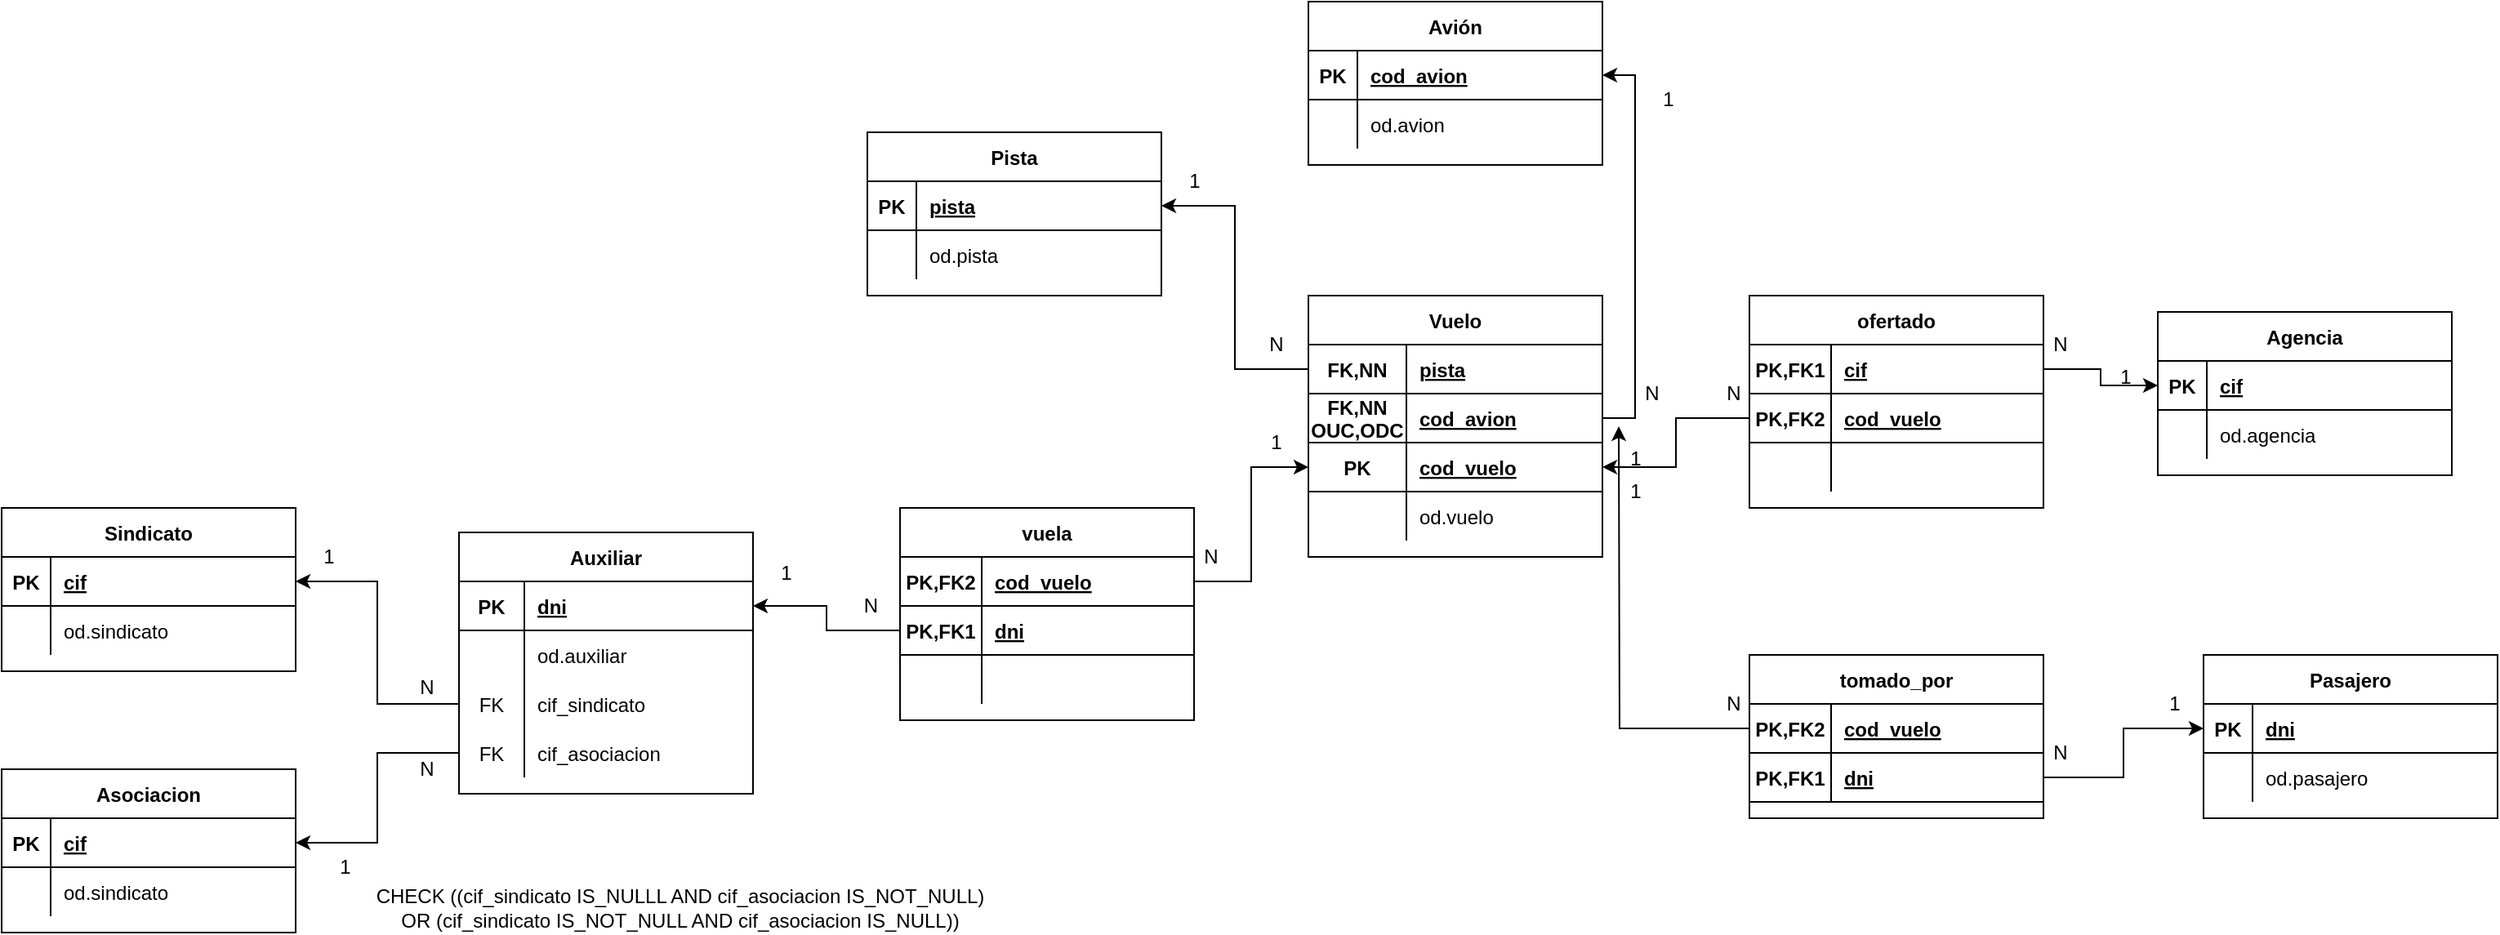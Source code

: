<mxfile version="15.7.3" type="device"><diagram id="ZIIFwQD9iv8reMNpXmX7" name="Página-1"><mxGraphModel dx="1022" dy="539" grid="1" gridSize="10" guides="1" tooltips="1" connect="1" arrows="1" fold="1" page="1" pageScale="1" pageWidth="2336" pageHeight="1654" math="0" shadow="0"><root><mxCell id="0"/><mxCell id="1" parent="0"/><mxCell id="iSgJX3jOBTAkzOLE48Up-68" value="Avión" style="shape=table;startSize=30;container=1;collapsible=1;childLayout=tableLayout;fixedRows=1;rowLines=0;fontStyle=1;align=center;resizeLast=1;" vertex="1" parent="1"><mxGeometry x="870" y="90" width="180" height="100" as="geometry"/></mxCell><mxCell id="iSgJX3jOBTAkzOLE48Up-69" value="" style="shape=partialRectangle;collapsible=0;dropTarget=0;pointerEvents=0;fillColor=none;top=0;left=0;bottom=1;right=0;points=[[0,0.5],[1,0.5]];portConstraint=eastwest;" vertex="1" parent="iSgJX3jOBTAkzOLE48Up-68"><mxGeometry y="30" width="180" height="30" as="geometry"/></mxCell><mxCell id="iSgJX3jOBTAkzOLE48Up-70" value="PK" style="shape=partialRectangle;connectable=0;fillColor=none;top=0;left=0;bottom=0;right=0;fontStyle=1;overflow=hidden;" vertex="1" parent="iSgJX3jOBTAkzOLE48Up-69"><mxGeometry width="30" height="30" as="geometry"><mxRectangle width="30" height="30" as="alternateBounds"/></mxGeometry></mxCell><mxCell id="iSgJX3jOBTAkzOLE48Up-71" value="cod_avion" style="shape=partialRectangle;connectable=0;fillColor=none;top=0;left=0;bottom=0;right=0;align=left;spacingLeft=6;fontStyle=5;overflow=hidden;" vertex="1" parent="iSgJX3jOBTAkzOLE48Up-69"><mxGeometry x="30" width="150" height="30" as="geometry"><mxRectangle width="150" height="30" as="alternateBounds"/></mxGeometry></mxCell><mxCell id="iSgJX3jOBTAkzOLE48Up-72" value="" style="shape=partialRectangle;collapsible=0;dropTarget=0;pointerEvents=0;fillColor=none;top=0;left=0;bottom=0;right=0;points=[[0,0.5],[1,0.5]];portConstraint=eastwest;" vertex="1" parent="iSgJX3jOBTAkzOLE48Up-68"><mxGeometry y="60" width="180" height="30" as="geometry"/></mxCell><mxCell id="iSgJX3jOBTAkzOLE48Up-73" value="" style="shape=partialRectangle;connectable=0;fillColor=none;top=0;left=0;bottom=0;right=0;editable=1;overflow=hidden;" vertex="1" parent="iSgJX3jOBTAkzOLE48Up-72"><mxGeometry width="30" height="30" as="geometry"><mxRectangle width="30" height="30" as="alternateBounds"/></mxGeometry></mxCell><mxCell id="iSgJX3jOBTAkzOLE48Up-74" value="od.avion" style="shape=partialRectangle;connectable=0;fillColor=none;top=0;left=0;bottom=0;right=0;align=left;spacingLeft=6;overflow=hidden;" vertex="1" parent="iSgJX3jOBTAkzOLE48Up-72"><mxGeometry x="30" width="150" height="30" as="geometry"><mxRectangle width="150" height="30" as="alternateBounds"/></mxGeometry></mxCell><mxCell id="iSgJX3jOBTAkzOLE48Up-81" value="Pista" style="shape=table;startSize=30;container=1;collapsible=1;childLayout=tableLayout;fixedRows=1;rowLines=0;fontStyle=1;align=center;resizeLast=1;" vertex="1" parent="1"><mxGeometry x="600" y="170" width="180" height="100" as="geometry"/></mxCell><mxCell id="iSgJX3jOBTAkzOLE48Up-82" value="" style="shape=partialRectangle;collapsible=0;dropTarget=0;pointerEvents=0;fillColor=none;top=0;left=0;bottom=1;right=0;points=[[0,0.5],[1,0.5]];portConstraint=eastwest;" vertex="1" parent="iSgJX3jOBTAkzOLE48Up-81"><mxGeometry y="30" width="180" height="30" as="geometry"/></mxCell><mxCell id="iSgJX3jOBTAkzOLE48Up-83" value="PK" style="shape=partialRectangle;connectable=0;fillColor=none;top=0;left=0;bottom=0;right=0;fontStyle=1;overflow=hidden;" vertex="1" parent="iSgJX3jOBTAkzOLE48Up-82"><mxGeometry width="30" height="30" as="geometry"><mxRectangle width="30" height="30" as="alternateBounds"/></mxGeometry></mxCell><mxCell id="iSgJX3jOBTAkzOLE48Up-84" value="pista" style="shape=partialRectangle;connectable=0;fillColor=none;top=0;left=0;bottom=0;right=0;align=left;spacingLeft=6;fontStyle=5;overflow=hidden;" vertex="1" parent="iSgJX3jOBTAkzOLE48Up-82"><mxGeometry x="30" width="150" height="30" as="geometry"><mxRectangle width="150" height="30" as="alternateBounds"/></mxGeometry></mxCell><mxCell id="iSgJX3jOBTAkzOLE48Up-85" value="" style="shape=partialRectangle;collapsible=0;dropTarget=0;pointerEvents=0;fillColor=none;top=0;left=0;bottom=0;right=0;points=[[0,0.5],[1,0.5]];portConstraint=eastwest;" vertex="1" parent="iSgJX3jOBTAkzOLE48Up-81"><mxGeometry y="60" width="180" height="30" as="geometry"/></mxCell><mxCell id="iSgJX3jOBTAkzOLE48Up-86" value="" style="shape=partialRectangle;connectable=0;fillColor=none;top=0;left=0;bottom=0;right=0;editable=1;overflow=hidden;" vertex="1" parent="iSgJX3jOBTAkzOLE48Up-85"><mxGeometry width="30" height="30" as="geometry"><mxRectangle width="30" height="30" as="alternateBounds"/></mxGeometry></mxCell><mxCell id="iSgJX3jOBTAkzOLE48Up-87" value="od.pista" style="shape=partialRectangle;connectable=0;fillColor=none;top=0;left=0;bottom=0;right=0;align=left;spacingLeft=6;overflow=hidden;" vertex="1" parent="iSgJX3jOBTAkzOLE48Up-85"><mxGeometry x="30" width="150" height="30" as="geometry"><mxRectangle width="150" height="30" as="alternateBounds"/></mxGeometry></mxCell><mxCell id="iSgJX3jOBTAkzOLE48Up-94" value="Agencia" style="shape=table;startSize=30;container=1;collapsible=1;childLayout=tableLayout;fixedRows=1;rowLines=0;fontStyle=1;align=center;resizeLast=1;" vertex="1" parent="1"><mxGeometry x="1390" y="280" width="180" height="100" as="geometry"/></mxCell><mxCell id="iSgJX3jOBTAkzOLE48Up-95" value="" style="shape=partialRectangle;collapsible=0;dropTarget=0;pointerEvents=0;fillColor=none;top=0;left=0;bottom=1;right=0;points=[[0,0.5],[1,0.5]];portConstraint=eastwest;" vertex="1" parent="iSgJX3jOBTAkzOLE48Up-94"><mxGeometry y="30" width="180" height="30" as="geometry"/></mxCell><mxCell id="iSgJX3jOBTAkzOLE48Up-96" value="PK" style="shape=partialRectangle;connectable=0;fillColor=none;top=0;left=0;bottom=0;right=0;fontStyle=1;overflow=hidden;" vertex="1" parent="iSgJX3jOBTAkzOLE48Up-95"><mxGeometry width="30" height="30" as="geometry"><mxRectangle width="30" height="30" as="alternateBounds"/></mxGeometry></mxCell><mxCell id="iSgJX3jOBTAkzOLE48Up-97" value="cif" style="shape=partialRectangle;connectable=0;fillColor=none;top=0;left=0;bottom=0;right=0;align=left;spacingLeft=6;fontStyle=5;overflow=hidden;" vertex="1" parent="iSgJX3jOBTAkzOLE48Up-95"><mxGeometry x="30" width="150" height="30" as="geometry"><mxRectangle width="150" height="30" as="alternateBounds"/></mxGeometry></mxCell><mxCell id="iSgJX3jOBTAkzOLE48Up-98" value="" style="shape=partialRectangle;collapsible=0;dropTarget=0;pointerEvents=0;fillColor=none;top=0;left=0;bottom=0;right=0;points=[[0,0.5],[1,0.5]];portConstraint=eastwest;" vertex="1" parent="iSgJX3jOBTAkzOLE48Up-94"><mxGeometry y="60" width="180" height="30" as="geometry"/></mxCell><mxCell id="iSgJX3jOBTAkzOLE48Up-99" value="" style="shape=partialRectangle;connectable=0;fillColor=none;top=0;left=0;bottom=0;right=0;editable=1;overflow=hidden;" vertex="1" parent="iSgJX3jOBTAkzOLE48Up-98"><mxGeometry width="30" height="30" as="geometry"><mxRectangle width="30" height="30" as="alternateBounds"/></mxGeometry></mxCell><mxCell id="iSgJX3jOBTAkzOLE48Up-100" value="od.agencia" style="shape=partialRectangle;connectable=0;fillColor=none;top=0;left=0;bottom=0;right=0;align=left;spacingLeft=6;overflow=hidden;" vertex="1" parent="iSgJX3jOBTAkzOLE48Up-98"><mxGeometry x="30" width="150" height="30" as="geometry"><mxRectangle width="150" height="30" as="alternateBounds"/></mxGeometry></mxCell><mxCell id="iSgJX3jOBTAkzOLE48Up-107" value="Vuelo" style="shape=table;startSize=30;container=1;collapsible=1;childLayout=tableLayout;fixedRows=1;rowLines=0;fontStyle=1;align=center;resizeLast=1;" vertex="1" parent="1"><mxGeometry x="870" y="270" width="180" height="160" as="geometry"/></mxCell><mxCell id="iSgJX3jOBTAkzOLE48Up-195" value="" style="shape=partialRectangle;collapsible=0;dropTarget=0;pointerEvents=0;fillColor=none;top=0;left=0;bottom=1;right=0;points=[[0,0.5],[1,0.5]];portConstraint=eastwest;" vertex="1" parent="iSgJX3jOBTAkzOLE48Up-107"><mxGeometry y="30" width="180" height="30" as="geometry"/></mxCell><mxCell id="iSgJX3jOBTAkzOLE48Up-196" value="FK,NN" style="shape=partialRectangle;connectable=0;fillColor=none;top=0;left=0;bottom=0;right=0;fontStyle=1;overflow=hidden;" vertex="1" parent="iSgJX3jOBTAkzOLE48Up-195"><mxGeometry width="60" height="30" as="geometry"><mxRectangle width="60" height="30" as="alternateBounds"/></mxGeometry></mxCell><mxCell id="iSgJX3jOBTAkzOLE48Up-197" value="pista" style="shape=partialRectangle;connectable=0;fillColor=none;top=0;left=0;bottom=0;right=0;align=left;spacingLeft=6;fontStyle=5;overflow=hidden;" vertex="1" parent="iSgJX3jOBTAkzOLE48Up-195"><mxGeometry x="60" width="120" height="30" as="geometry"><mxRectangle width="120" height="30" as="alternateBounds"/></mxGeometry></mxCell><mxCell id="iSgJX3jOBTAkzOLE48Up-108" value="" style="shape=partialRectangle;collapsible=0;dropTarget=0;pointerEvents=0;fillColor=none;top=0;left=0;bottom=1;right=0;points=[[0,0.5],[1,0.5]];portConstraint=eastwest;" vertex="1" parent="iSgJX3jOBTAkzOLE48Up-107"><mxGeometry y="60" width="180" height="30" as="geometry"/></mxCell><mxCell id="iSgJX3jOBTAkzOLE48Up-109" value="FK,NN&#10;OUC,ODC" style="shape=partialRectangle;connectable=0;fillColor=none;top=0;left=0;bottom=0;right=0;fontStyle=1;overflow=hidden;" vertex="1" parent="iSgJX3jOBTAkzOLE48Up-108"><mxGeometry width="60" height="30" as="geometry"><mxRectangle width="60" height="30" as="alternateBounds"/></mxGeometry></mxCell><mxCell id="iSgJX3jOBTAkzOLE48Up-110" value="cod_avion" style="shape=partialRectangle;connectable=0;fillColor=none;top=0;left=0;bottom=0;right=0;align=left;spacingLeft=6;fontStyle=5;overflow=hidden;" vertex="1" parent="iSgJX3jOBTAkzOLE48Up-108"><mxGeometry x="60" width="120" height="30" as="geometry"><mxRectangle width="120" height="30" as="alternateBounds"/></mxGeometry></mxCell><mxCell id="iSgJX3jOBTAkzOLE48Up-120" value="" style="shape=partialRectangle;collapsible=0;dropTarget=0;pointerEvents=0;fillColor=none;top=0;left=0;bottom=1;right=0;points=[[0,0.5],[1,0.5]];portConstraint=eastwest;" vertex="1" parent="iSgJX3jOBTAkzOLE48Up-107"><mxGeometry y="90" width="180" height="30" as="geometry"/></mxCell><mxCell id="iSgJX3jOBTAkzOLE48Up-121" value="PK" style="shape=partialRectangle;connectable=0;fillColor=none;top=0;left=0;bottom=0;right=0;fontStyle=1;overflow=hidden;" vertex="1" parent="iSgJX3jOBTAkzOLE48Up-120"><mxGeometry width="60" height="30" as="geometry"><mxRectangle width="60" height="30" as="alternateBounds"/></mxGeometry></mxCell><mxCell id="iSgJX3jOBTAkzOLE48Up-122" value="cod_vuelo" style="shape=partialRectangle;connectable=0;fillColor=none;top=0;left=0;bottom=0;right=0;align=left;spacingLeft=6;fontStyle=5;overflow=hidden;" vertex="1" parent="iSgJX3jOBTAkzOLE48Up-120"><mxGeometry x="60" width="120" height="30" as="geometry"><mxRectangle width="120" height="30" as="alternateBounds"/></mxGeometry></mxCell><mxCell id="iSgJX3jOBTAkzOLE48Up-111" value="" style="shape=partialRectangle;collapsible=0;dropTarget=0;pointerEvents=0;fillColor=none;top=0;left=0;bottom=0;right=0;points=[[0,0.5],[1,0.5]];portConstraint=eastwest;" vertex="1" parent="iSgJX3jOBTAkzOLE48Up-107"><mxGeometry y="120" width="180" height="30" as="geometry"/></mxCell><mxCell id="iSgJX3jOBTAkzOLE48Up-112" value="" style="shape=partialRectangle;connectable=0;fillColor=none;top=0;left=0;bottom=0;right=0;editable=1;overflow=hidden;" vertex="1" parent="iSgJX3jOBTAkzOLE48Up-111"><mxGeometry width="60" height="30" as="geometry"><mxRectangle width="60" height="30" as="alternateBounds"/></mxGeometry></mxCell><mxCell id="iSgJX3jOBTAkzOLE48Up-113" value="od.vuelo" style="shape=partialRectangle;connectable=0;fillColor=none;top=0;left=0;bottom=0;right=0;align=left;spacingLeft=6;overflow=hidden;" vertex="1" parent="iSgJX3jOBTAkzOLE48Up-111"><mxGeometry x="60" width="120" height="30" as="geometry"><mxRectangle width="120" height="30" as="alternateBounds"/></mxGeometry></mxCell><mxCell id="iSgJX3jOBTAkzOLE48Up-123" value="ofertado" style="shape=table;startSize=30;container=1;collapsible=1;childLayout=tableLayout;fixedRows=1;rowLines=0;fontStyle=1;align=center;resizeLast=1;" vertex="1" parent="1"><mxGeometry x="1140" y="270" width="180" height="130" as="geometry"/></mxCell><mxCell id="iSgJX3jOBTAkzOLE48Up-124" value="" style="shape=partialRectangle;collapsible=0;dropTarget=0;pointerEvents=0;fillColor=none;top=0;left=0;bottom=1;right=0;points=[[0,0.5],[1,0.5]];portConstraint=eastwest;" vertex="1" parent="iSgJX3jOBTAkzOLE48Up-123"><mxGeometry y="30" width="180" height="30" as="geometry"/></mxCell><mxCell id="iSgJX3jOBTAkzOLE48Up-125" value="PK,FK1" style="shape=partialRectangle;connectable=0;fillColor=none;top=0;left=0;bottom=0;right=0;fontStyle=1;overflow=hidden;" vertex="1" parent="iSgJX3jOBTAkzOLE48Up-124"><mxGeometry width="50" height="30" as="geometry"><mxRectangle width="50" height="30" as="alternateBounds"/></mxGeometry></mxCell><mxCell id="iSgJX3jOBTAkzOLE48Up-126" value="cif" style="shape=partialRectangle;connectable=0;fillColor=none;top=0;left=0;bottom=0;right=0;align=left;spacingLeft=6;fontStyle=5;overflow=hidden;" vertex="1" parent="iSgJX3jOBTAkzOLE48Up-124"><mxGeometry x="50" width="130" height="30" as="geometry"><mxRectangle width="130" height="30" as="alternateBounds"/></mxGeometry></mxCell><mxCell id="iSgJX3jOBTAkzOLE48Up-130" value="" style="shape=partialRectangle;collapsible=0;dropTarget=0;pointerEvents=0;fillColor=none;top=0;left=0;bottom=1;right=0;points=[[0,0.5],[1,0.5]];portConstraint=eastwest;" vertex="1" parent="iSgJX3jOBTAkzOLE48Up-123"><mxGeometry y="60" width="180" height="30" as="geometry"/></mxCell><mxCell id="iSgJX3jOBTAkzOLE48Up-131" value="PK,FK2" style="shape=partialRectangle;connectable=0;fillColor=none;top=0;left=0;bottom=0;right=0;fontStyle=1;overflow=hidden;" vertex="1" parent="iSgJX3jOBTAkzOLE48Up-130"><mxGeometry width="50" height="30" as="geometry"><mxRectangle width="50" height="30" as="alternateBounds"/></mxGeometry></mxCell><mxCell id="iSgJX3jOBTAkzOLE48Up-132" value="cod_vuelo" style="shape=partialRectangle;connectable=0;fillColor=none;top=0;left=0;bottom=0;right=0;align=left;spacingLeft=6;fontStyle=5;overflow=hidden;" vertex="1" parent="iSgJX3jOBTAkzOLE48Up-130"><mxGeometry x="50" width="130" height="30" as="geometry"><mxRectangle width="130" height="30" as="alternateBounds"/></mxGeometry></mxCell><mxCell id="iSgJX3jOBTAkzOLE48Up-127" value="" style="shape=partialRectangle;collapsible=0;dropTarget=0;pointerEvents=0;fillColor=none;top=0;left=0;bottom=0;right=0;points=[[0,0.5],[1,0.5]];portConstraint=eastwest;" vertex="1" parent="iSgJX3jOBTAkzOLE48Up-123"><mxGeometry y="90" width="180" height="30" as="geometry"/></mxCell><mxCell id="iSgJX3jOBTAkzOLE48Up-128" value="" style="shape=partialRectangle;connectable=0;fillColor=none;top=0;left=0;bottom=0;right=0;editable=1;overflow=hidden;" vertex="1" parent="iSgJX3jOBTAkzOLE48Up-127"><mxGeometry width="50" height="30" as="geometry"><mxRectangle width="50" height="30" as="alternateBounds"/></mxGeometry></mxCell><mxCell id="iSgJX3jOBTAkzOLE48Up-129" value="" style="shape=partialRectangle;connectable=0;fillColor=none;top=0;left=0;bottom=0;right=0;align=left;spacingLeft=6;overflow=hidden;" vertex="1" parent="iSgJX3jOBTAkzOLE48Up-127"><mxGeometry x="50" width="130" height="30" as="geometry"><mxRectangle width="130" height="30" as="alternateBounds"/></mxGeometry></mxCell><mxCell id="iSgJX3jOBTAkzOLE48Up-133" style="edgeStyle=orthogonalEdgeStyle;rounded=0;orthogonalLoop=1;jettySize=auto;html=1;exitX=1;exitY=0.5;exitDx=0;exitDy=0;entryX=0;entryY=0.5;entryDx=0;entryDy=0;" edge="1" parent="1" source="iSgJX3jOBTAkzOLE48Up-124" target="iSgJX3jOBTAkzOLE48Up-95"><mxGeometry relative="1" as="geometry"/></mxCell><mxCell id="iSgJX3jOBTAkzOLE48Up-134" style="edgeStyle=orthogonalEdgeStyle;rounded=0;orthogonalLoop=1;jettySize=auto;html=1;exitX=0;exitY=0.5;exitDx=0;exitDy=0;entryX=1;entryY=0.5;entryDx=0;entryDy=0;" edge="1" parent="1" source="iSgJX3jOBTAkzOLE48Up-130" target="iSgJX3jOBTAkzOLE48Up-120"><mxGeometry relative="1" as="geometry"/></mxCell><mxCell id="iSgJX3jOBTAkzOLE48Up-135" value="tomado_por" style="shape=table;startSize=30;container=1;collapsible=1;childLayout=tableLayout;fixedRows=1;rowLines=0;fontStyle=1;align=center;resizeLast=1;" vertex="1" parent="1"><mxGeometry x="1140" y="490" width="180" height="100" as="geometry"/></mxCell><mxCell id="iSgJX3jOBTAkzOLE48Up-139" value="" style="shape=partialRectangle;collapsible=0;dropTarget=0;pointerEvents=0;fillColor=none;top=0;left=0;bottom=1;right=0;points=[[0,0.5],[1,0.5]];portConstraint=eastwest;" vertex="1" parent="iSgJX3jOBTAkzOLE48Up-135"><mxGeometry y="30" width="180" height="30" as="geometry"/></mxCell><mxCell id="iSgJX3jOBTAkzOLE48Up-140" value="PK,FK2" style="shape=partialRectangle;connectable=0;fillColor=none;top=0;left=0;bottom=0;right=0;fontStyle=1;overflow=hidden;" vertex="1" parent="iSgJX3jOBTAkzOLE48Up-139"><mxGeometry width="50" height="30" as="geometry"><mxRectangle width="50" height="30" as="alternateBounds"/></mxGeometry></mxCell><mxCell id="iSgJX3jOBTAkzOLE48Up-141" value="cod_vuelo" style="shape=partialRectangle;connectable=0;fillColor=none;top=0;left=0;bottom=0;right=0;align=left;spacingLeft=6;fontStyle=5;overflow=hidden;" vertex="1" parent="iSgJX3jOBTAkzOLE48Up-139"><mxGeometry x="50" width="130" height="30" as="geometry"><mxRectangle width="130" height="30" as="alternateBounds"/></mxGeometry></mxCell><mxCell id="iSgJX3jOBTAkzOLE48Up-136" value="" style="shape=partialRectangle;collapsible=0;dropTarget=0;pointerEvents=0;fillColor=none;top=0;left=0;bottom=1;right=0;points=[[0,0.5],[1,0.5]];portConstraint=eastwest;" vertex="1" parent="iSgJX3jOBTAkzOLE48Up-135"><mxGeometry y="60" width="180" height="30" as="geometry"/></mxCell><mxCell id="iSgJX3jOBTAkzOLE48Up-137" value="PK,FK1" style="shape=partialRectangle;connectable=0;fillColor=none;top=0;left=0;bottom=0;right=0;fontStyle=1;overflow=hidden;" vertex="1" parent="iSgJX3jOBTAkzOLE48Up-136"><mxGeometry width="50" height="30" as="geometry"><mxRectangle width="50" height="30" as="alternateBounds"/></mxGeometry></mxCell><mxCell id="iSgJX3jOBTAkzOLE48Up-138" value="dni" style="shape=partialRectangle;connectable=0;fillColor=none;top=0;left=0;bottom=0;right=0;align=left;spacingLeft=6;fontStyle=5;overflow=hidden;" vertex="1" parent="iSgJX3jOBTAkzOLE48Up-136"><mxGeometry x="50" width="130" height="30" as="geometry"><mxRectangle width="130" height="30" as="alternateBounds"/></mxGeometry></mxCell><mxCell id="iSgJX3jOBTAkzOLE48Up-145" value="Pasajero" style="shape=table;startSize=30;container=1;collapsible=1;childLayout=tableLayout;fixedRows=1;rowLines=0;fontStyle=1;align=center;resizeLast=1;" vertex="1" parent="1"><mxGeometry x="1418" y="490" width="180" height="100" as="geometry"/></mxCell><mxCell id="iSgJX3jOBTAkzOLE48Up-146" value="" style="shape=partialRectangle;collapsible=0;dropTarget=0;pointerEvents=0;fillColor=none;top=0;left=0;bottom=1;right=0;points=[[0,0.5],[1,0.5]];portConstraint=eastwest;" vertex="1" parent="iSgJX3jOBTAkzOLE48Up-145"><mxGeometry y="30" width="180" height="30" as="geometry"/></mxCell><mxCell id="iSgJX3jOBTAkzOLE48Up-147" value="PK" style="shape=partialRectangle;connectable=0;fillColor=none;top=0;left=0;bottom=0;right=0;fontStyle=1;overflow=hidden;" vertex="1" parent="iSgJX3jOBTAkzOLE48Up-146"><mxGeometry width="30" height="30" as="geometry"><mxRectangle width="30" height="30" as="alternateBounds"/></mxGeometry></mxCell><mxCell id="iSgJX3jOBTAkzOLE48Up-148" value="dni" style="shape=partialRectangle;connectable=0;fillColor=none;top=0;left=0;bottom=0;right=0;align=left;spacingLeft=6;fontStyle=5;overflow=hidden;" vertex="1" parent="iSgJX3jOBTAkzOLE48Up-146"><mxGeometry x="30" width="150" height="30" as="geometry"><mxRectangle width="150" height="30" as="alternateBounds"/></mxGeometry></mxCell><mxCell id="iSgJX3jOBTAkzOLE48Up-149" value="" style="shape=partialRectangle;collapsible=0;dropTarget=0;pointerEvents=0;fillColor=none;top=0;left=0;bottom=0;right=0;points=[[0,0.5],[1,0.5]];portConstraint=eastwest;" vertex="1" parent="iSgJX3jOBTAkzOLE48Up-145"><mxGeometry y="60" width="180" height="30" as="geometry"/></mxCell><mxCell id="iSgJX3jOBTAkzOLE48Up-150" value="" style="shape=partialRectangle;connectable=0;fillColor=none;top=0;left=0;bottom=0;right=0;editable=1;overflow=hidden;" vertex="1" parent="iSgJX3jOBTAkzOLE48Up-149"><mxGeometry width="30" height="30" as="geometry"><mxRectangle width="30" height="30" as="alternateBounds"/></mxGeometry></mxCell><mxCell id="iSgJX3jOBTAkzOLE48Up-151" value="od.pasajero" style="shape=partialRectangle;connectable=0;fillColor=none;top=0;left=0;bottom=0;right=0;align=left;spacingLeft=6;overflow=hidden;" vertex="1" parent="iSgJX3jOBTAkzOLE48Up-149"><mxGeometry x="30" width="150" height="30" as="geometry"><mxRectangle width="150" height="30" as="alternateBounds"/></mxGeometry></mxCell><mxCell id="iSgJX3jOBTAkzOLE48Up-152" style="edgeStyle=orthogonalEdgeStyle;rounded=0;orthogonalLoop=1;jettySize=auto;html=1;exitX=0;exitY=0.5;exitDx=0;exitDy=0;" edge="1" parent="1" source="iSgJX3jOBTAkzOLE48Up-139"><mxGeometry relative="1" as="geometry"><mxPoint x="1060" y="350" as="targetPoint"/></mxGeometry></mxCell><mxCell id="iSgJX3jOBTAkzOLE48Up-153" style="edgeStyle=orthogonalEdgeStyle;rounded=0;orthogonalLoop=1;jettySize=auto;html=1;exitX=1;exitY=0.5;exitDx=0;exitDy=0;entryX=0;entryY=0.5;entryDx=0;entryDy=0;" edge="1" parent="1" source="iSgJX3jOBTAkzOLE48Up-136" target="iSgJX3jOBTAkzOLE48Up-146"><mxGeometry relative="1" as="geometry"/></mxCell><mxCell id="iSgJX3jOBTAkzOLE48Up-154" value="vuela" style="shape=table;startSize=30;container=1;collapsible=1;childLayout=tableLayout;fixedRows=1;rowLines=0;fontStyle=1;align=center;resizeLast=1;" vertex="1" parent="1"><mxGeometry x="620" y="400" width="180" height="130" as="geometry"/></mxCell><mxCell id="iSgJX3jOBTAkzOLE48Up-158" value="" style="shape=partialRectangle;collapsible=0;dropTarget=0;pointerEvents=0;fillColor=none;top=0;left=0;bottom=1;right=0;points=[[0,0.5],[1,0.5]];portConstraint=eastwest;" vertex="1" parent="iSgJX3jOBTAkzOLE48Up-154"><mxGeometry y="30" width="180" height="30" as="geometry"/></mxCell><mxCell id="iSgJX3jOBTAkzOLE48Up-159" value="PK,FK2" style="shape=partialRectangle;connectable=0;fillColor=none;top=0;left=0;bottom=0;right=0;fontStyle=1;overflow=hidden;" vertex="1" parent="iSgJX3jOBTAkzOLE48Up-158"><mxGeometry width="50" height="30" as="geometry"><mxRectangle width="50" height="30" as="alternateBounds"/></mxGeometry></mxCell><mxCell id="iSgJX3jOBTAkzOLE48Up-160" value="cod_vuelo" style="shape=partialRectangle;connectable=0;fillColor=none;top=0;left=0;bottom=0;right=0;align=left;spacingLeft=6;fontStyle=5;overflow=hidden;" vertex="1" parent="iSgJX3jOBTAkzOLE48Up-158"><mxGeometry x="50" width="130" height="30" as="geometry"><mxRectangle width="130" height="30" as="alternateBounds"/></mxGeometry></mxCell><mxCell id="iSgJX3jOBTAkzOLE48Up-155" value="" style="shape=partialRectangle;collapsible=0;dropTarget=0;pointerEvents=0;fillColor=none;top=0;left=0;bottom=1;right=0;points=[[0,0.5],[1,0.5]];portConstraint=eastwest;" vertex="1" parent="iSgJX3jOBTAkzOLE48Up-154"><mxGeometry y="60" width="180" height="30" as="geometry"/></mxCell><mxCell id="iSgJX3jOBTAkzOLE48Up-156" value="PK,FK1" style="shape=partialRectangle;connectable=0;fillColor=none;top=0;left=0;bottom=0;right=0;fontStyle=1;overflow=hidden;" vertex="1" parent="iSgJX3jOBTAkzOLE48Up-155"><mxGeometry width="50" height="30" as="geometry"><mxRectangle width="50" height="30" as="alternateBounds"/></mxGeometry></mxCell><mxCell id="iSgJX3jOBTAkzOLE48Up-157" value="dni" style="shape=partialRectangle;connectable=0;fillColor=none;top=0;left=0;bottom=0;right=0;align=left;spacingLeft=6;fontStyle=5;overflow=hidden;" vertex="1" parent="iSgJX3jOBTAkzOLE48Up-155"><mxGeometry x="50" width="130" height="30" as="geometry"><mxRectangle width="130" height="30" as="alternateBounds"/></mxGeometry></mxCell><mxCell id="iSgJX3jOBTAkzOLE48Up-161" value="" style="shape=partialRectangle;collapsible=0;dropTarget=0;pointerEvents=0;fillColor=none;top=0;left=0;bottom=0;right=0;points=[[0,0.5],[1,0.5]];portConstraint=eastwest;" vertex="1" parent="iSgJX3jOBTAkzOLE48Up-154"><mxGeometry y="90" width="180" height="30" as="geometry"/></mxCell><mxCell id="iSgJX3jOBTAkzOLE48Up-162" value="" style="shape=partialRectangle;connectable=0;fillColor=none;top=0;left=0;bottom=0;right=0;editable=1;overflow=hidden;" vertex="1" parent="iSgJX3jOBTAkzOLE48Up-161"><mxGeometry width="50" height="30" as="geometry"><mxRectangle width="50" height="30" as="alternateBounds"/></mxGeometry></mxCell><mxCell id="iSgJX3jOBTAkzOLE48Up-163" value="" style="shape=partialRectangle;connectable=0;fillColor=none;top=0;left=0;bottom=0;right=0;align=left;spacingLeft=6;overflow=hidden;" vertex="1" parent="iSgJX3jOBTAkzOLE48Up-161"><mxGeometry x="50" width="130" height="30" as="geometry"><mxRectangle width="130" height="30" as="alternateBounds"/></mxGeometry></mxCell><mxCell id="iSgJX3jOBTAkzOLE48Up-164" style="edgeStyle=orthogonalEdgeStyle;rounded=0;orthogonalLoop=1;jettySize=auto;html=1;exitX=1;exitY=0.5;exitDx=0;exitDy=0;entryX=0;entryY=0.5;entryDx=0;entryDy=0;" edge="1" parent="1" source="iSgJX3jOBTAkzOLE48Up-158" target="iSgJX3jOBTAkzOLE48Up-120"><mxGeometry relative="1" as="geometry"/></mxCell><mxCell id="iSgJX3jOBTAkzOLE48Up-165" value="Auxiliar" style="shape=table;startSize=30;container=1;collapsible=1;childLayout=tableLayout;fixedRows=1;rowLines=0;fontStyle=1;align=center;resizeLast=1;" vertex="1" parent="1"><mxGeometry x="350" y="415" width="180" height="160" as="geometry"/></mxCell><mxCell id="iSgJX3jOBTAkzOLE48Up-166" value="" style="shape=partialRectangle;collapsible=0;dropTarget=0;pointerEvents=0;fillColor=none;top=0;left=0;bottom=1;right=0;points=[[0,0.5],[1,0.5]];portConstraint=eastwest;" vertex="1" parent="iSgJX3jOBTAkzOLE48Up-165"><mxGeometry y="30" width="180" height="30" as="geometry"/></mxCell><mxCell id="iSgJX3jOBTAkzOLE48Up-167" value="PK" style="shape=partialRectangle;connectable=0;fillColor=none;top=0;left=0;bottom=0;right=0;fontStyle=1;overflow=hidden;" vertex="1" parent="iSgJX3jOBTAkzOLE48Up-166"><mxGeometry width="40.0" height="30" as="geometry"><mxRectangle width="40.0" height="30" as="alternateBounds"/></mxGeometry></mxCell><mxCell id="iSgJX3jOBTAkzOLE48Up-168" value="dni" style="shape=partialRectangle;connectable=0;fillColor=none;top=0;left=0;bottom=0;right=0;align=left;spacingLeft=6;fontStyle=5;overflow=hidden;" vertex="1" parent="iSgJX3jOBTAkzOLE48Up-166"><mxGeometry x="40.0" width="140.0" height="30" as="geometry"><mxRectangle width="140.0" height="30" as="alternateBounds"/></mxGeometry></mxCell><mxCell id="iSgJX3jOBTAkzOLE48Up-187" value="" style="shape=partialRectangle;collapsible=0;dropTarget=0;pointerEvents=0;fillColor=none;top=0;left=0;bottom=0;right=0;points=[[0,0.5],[1,0.5]];portConstraint=eastwest;" vertex="1" parent="iSgJX3jOBTAkzOLE48Up-165"><mxGeometry y="60" width="180" height="30" as="geometry"/></mxCell><mxCell id="iSgJX3jOBTAkzOLE48Up-188" value="" style="shape=partialRectangle;connectable=0;fillColor=none;top=0;left=0;bottom=0;right=0;editable=1;overflow=hidden;" vertex="1" parent="iSgJX3jOBTAkzOLE48Up-187"><mxGeometry width="40.0" height="30" as="geometry"><mxRectangle width="40.0" height="30" as="alternateBounds"/></mxGeometry></mxCell><mxCell id="iSgJX3jOBTAkzOLE48Up-189" value="od.auxiliar" style="shape=partialRectangle;connectable=0;fillColor=none;top=0;left=0;bottom=0;right=0;align=left;spacingLeft=6;overflow=hidden;" vertex="1" parent="iSgJX3jOBTAkzOLE48Up-187"><mxGeometry x="40.0" width="140.0" height="30" as="geometry"><mxRectangle width="140.0" height="30" as="alternateBounds"/></mxGeometry></mxCell><mxCell id="iSgJX3jOBTAkzOLE48Up-190" value="" style="shape=partialRectangle;collapsible=0;dropTarget=0;pointerEvents=0;fillColor=none;top=0;left=0;bottom=0;right=0;points=[[0,0.5],[1,0.5]];portConstraint=eastwest;" vertex="1" parent="iSgJX3jOBTAkzOLE48Up-165"><mxGeometry y="90" width="180" height="30" as="geometry"/></mxCell><mxCell id="iSgJX3jOBTAkzOLE48Up-191" value="FK" style="shape=partialRectangle;connectable=0;fillColor=none;top=0;left=0;bottom=0;right=0;editable=1;overflow=hidden;" vertex="1" parent="iSgJX3jOBTAkzOLE48Up-190"><mxGeometry width="40.0" height="30" as="geometry"><mxRectangle width="40.0" height="30" as="alternateBounds"/></mxGeometry></mxCell><mxCell id="iSgJX3jOBTAkzOLE48Up-192" value="cif_sindicato" style="shape=partialRectangle;connectable=0;fillColor=none;top=0;left=0;bottom=0;right=0;align=left;spacingLeft=6;overflow=hidden;" vertex="1" parent="iSgJX3jOBTAkzOLE48Up-190"><mxGeometry x="40.0" width="140.0" height="30" as="geometry"><mxRectangle width="140.0" height="30" as="alternateBounds"/></mxGeometry></mxCell><mxCell id="iSgJX3jOBTAkzOLE48Up-169" value="" style="shape=partialRectangle;collapsible=0;dropTarget=0;pointerEvents=0;fillColor=none;top=0;left=0;bottom=0;right=0;points=[[0,0.5],[1,0.5]];portConstraint=eastwest;" vertex="1" parent="iSgJX3jOBTAkzOLE48Up-165"><mxGeometry y="120" width="180" height="30" as="geometry"/></mxCell><mxCell id="iSgJX3jOBTAkzOLE48Up-170" value="FK" style="shape=partialRectangle;connectable=0;fillColor=none;top=0;left=0;bottom=0;right=0;editable=1;overflow=hidden;" vertex="1" parent="iSgJX3jOBTAkzOLE48Up-169"><mxGeometry width="40.0" height="30" as="geometry"><mxRectangle width="40.0" height="30" as="alternateBounds"/></mxGeometry></mxCell><mxCell id="iSgJX3jOBTAkzOLE48Up-171" value="cif_asociacion" style="shape=partialRectangle;connectable=0;fillColor=none;top=0;left=0;bottom=0;right=0;align=left;spacingLeft=6;overflow=hidden;" vertex="1" parent="iSgJX3jOBTAkzOLE48Up-169"><mxGeometry x="40.0" width="140.0" height="30" as="geometry"><mxRectangle width="140.0" height="30" as="alternateBounds"/></mxGeometry></mxCell><mxCell id="iSgJX3jOBTAkzOLE48Up-172" style="edgeStyle=orthogonalEdgeStyle;rounded=0;orthogonalLoop=1;jettySize=auto;html=1;exitX=0;exitY=0.5;exitDx=0;exitDy=0;entryX=1;entryY=0.5;entryDx=0;entryDy=0;" edge="1" parent="1" source="iSgJX3jOBTAkzOLE48Up-155" target="iSgJX3jOBTAkzOLE48Up-166"><mxGeometry relative="1" as="geometry"/></mxCell><mxCell id="iSgJX3jOBTAkzOLE48Up-173" value="Asociacion" style="shape=table;startSize=30;container=1;collapsible=1;childLayout=tableLayout;fixedRows=1;rowLines=0;fontStyle=1;align=center;resizeLast=1;" vertex="1" parent="1"><mxGeometry x="70" y="560" width="180" height="100" as="geometry"/></mxCell><mxCell id="iSgJX3jOBTAkzOLE48Up-174" value="" style="shape=partialRectangle;collapsible=0;dropTarget=0;pointerEvents=0;fillColor=none;top=0;left=0;bottom=1;right=0;points=[[0,0.5],[1,0.5]];portConstraint=eastwest;" vertex="1" parent="iSgJX3jOBTAkzOLE48Up-173"><mxGeometry y="30" width="180" height="30" as="geometry"/></mxCell><mxCell id="iSgJX3jOBTAkzOLE48Up-175" value="PK" style="shape=partialRectangle;connectable=0;fillColor=none;top=0;left=0;bottom=0;right=0;fontStyle=1;overflow=hidden;" vertex="1" parent="iSgJX3jOBTAkzOLE48Up-174"><mxGeometry width="30" height="30" as="geometry"><mxRectangle width="30" height="30" as="alternateBounds"/></mxGeometry></mxCell><mxCell id="iSgJX3jOBTAkzOLE48Up-176" value="cif" style="shape=partialRectangle;connectable=0;fillColor=none;top=0;left=0;bottom=0;right=0;align=left;spacingLeft=6;fontStyle=5;overflow=hidden;" vertex="1" parent="iSgJX3jOBTAkzOLE48Up-174"><mxGeometry x="30" width="150" height="30" as="geometry"><mxRectangle width="150" height="30" as="alternateBounds"/></mxGeometry></mxCell><mxCell id="iSgJX3jOBTAkzOLE48Up-177" value="" style="shape=partialRectangle;collapsible=0;dropTarget=0;pointerEvents=0;fillColor=none;top=0;left=0;bottom=0;right=0;points=[[0,0.5],[1,0.5]];portConstraint=eastwest;" vertex="1" parent="iSgJX3jOBTAkzOLE48Up-173"><mxGeometry y="60" width="180" height="30" as="geometry"/></mxCell><mxCell id="iSgJX3jOBTAkzOLE48Up-178" value="" style="shape=partialRectangle;connectable=0;fillColor=none;top=0;left=0;bottom=0;right=0;editable=1;overflow=hidden;" vertex="1" parent="iSgJX3jOBTAkzOLE48Up-177"><mxGeometry width="30" height="30" as="geometry"><mxRectangle width="30" height="30" as="alternateBounds"/></mxGeometry></mxCell><mxCell id="iSgJX3jOBTAkzOLE48Up-179" value="od.sindicato" style="shape=partialRectangle;connectable=0;fillColor=none;top=0;left=0;bottom=0;right=0;align=left;spacingLeft=6;overflow=hidden;" vertex="1" parent="iSgJX3jOBTAkzOLE48Up-177"><mxGeometry x="30" width="150" height="30" as="geometry"><mxRectangle width="150" height="30" as="alternateBounds"/></mxGeometry></mxCell><mxCell id="iSgJX3jOBTAkzOLE48Up-180" value="Sindicato" style="shape=table;startSize=30;container=1;collapsible=1;childLayout=tableLayout;fixedRows=1;rowLines=0;fontStyle=1;align=center;resizeLast=1;" vertex="1" parent="1"><mxGeometry x="70" y="400" width="180" height="100" as="geometry"/></mxCell><mxCell id="iSgJX3jOBTAkzOLE48Up-181" value="" style="shape=partialRectangle;collapsible=0;dropTarget=0;pointerEvents=0;fillColor=none;top=0;left=0;bottom=1;right=0;points=[[0,0.5],[1,0.5]];portConstraint=eastwest;" vertex="1" parent="iSgJX3jOBTAkzOLE48Up-180"><mxGeometry y="30" width="180" height="30" as="geometry"/></mxCell><mxCell id="iSgJX3jOBTAkzOLE48Up-182" value="PK" style="shape=partialRectangle;connectable=0;fillColor=none;top=0;left=0;bottom=0;right=0;fontStyle=1;overflow=hidden;" vertex="1" parent="iSgJX3jOBTAkzOLE48Up-181"><mxGeometry width="30" height="30" as="geometry"><mxRectangle width="30" height="30" as="alternateBounds"/></mxGeometry></mxCell><mxCell id="iSgJX3jOBTAkzOLE48Up-183" value="cif" style="shape=partialRectangle;connectable=0;fillColor=none;top=0;left=0;bottom=0;right=0;align=left;spacingLeft=6;fontStyle=5;overflow=hidden;" vertex="1" parent="iSgJX3jOBTAkzOLE48Up-181"><mxGeometry x="30" width="150" height="30" as="geometry"><mxRectangle width="150" height="30" as="alternateBounds"/></mxGeometry></mxCell><mxCell id="iSgJX3jOBTAkzOLE48Up-184" value="" style="shape=partialRectangle;collapsible=0;dropTarget=0;pointerEvents=0;fillColor=none;top=0;left=0;bottom=0;right=0;points=[[0,0.5],[1,0.5]];portConstraint=eastwest;" vertex="1" parent="iSgJX3jOBTAkzOLE48Up-180"><mxGeometry y="60" width="180" height="30" as="geometry"/></mxCell><mxCell id="iSgJX3jOBTAkzOLE48Up-185" value="" style="shape=partialRectangle;connectable=0;fillColor=none;top=0;left=0;bottom=0;right=0;editable=1;overflow=hidden;" vertex="1" parent="iSgJX3jOBTAkzOLE48Up-184"><mxGeometry width="30" height="30" as="geometry"><mxRectangle width="30" height="30" as="alternateBounds"/></mxGeometry></mxCell><mxCell id="iSgJX3jOBTAkzOLE48Up-186" value="od.sindicato" style="shape=partialRectangle;connectable=0;fillColor=none;top=0;left=0;bottom=0;right=0;align=left;spacingLeft=6;overflow=hidden;" vertex="1" parent="iSgJX3jOBTAkzOLE48Up-184"><mxGeometry x="30" width="150" height="30" as="geometry"><mxRectangle width="150" height="30" as="alternateBounds"/></mxGeometry></mxCell><mxCell id="iSgJX3jOBTAkzOLE48Up-193" style="edgeStyle=orthogonalEdgeStyle;rounded=0;orthogonalLoop=1;jettySize=auto;html=1;exitX=0;exitY=0.5;exitDx=0;exitDy=0;entryX=1;entryY=0.5;entryDx=0;entryDy=0;" edge="1" parent="1" source="iSgJX3jOBTAkzOLE48Up-190" target="iSgJX3jOBTAkzOLE48Up-181"><mxGeometry relative="1" as="geometry"/></mxCell><mxCell id="iSgJX3jOBTAkzOLE48Up-194" style="edgeStyle=orthogonalEdgeStyle;rounded=0;orthogonalLoop=1;jettySize=auto;html=1;exitX=0;exitY=0.5;exitDx=0;exitDy=0;entryX=1;entryY=0.5;entryDx=0;entryDy=0;" edge="1" parent="1" source="iSgJX3jOBTAkzOLE48Up-169" target="iSgJX3jOBTAkzOLE48Up-174"><mxGeometry relative="1" as="geometry"/></mxCell><mxCell id="iSgJX3jOBTAkzOLE48Up-198" style="edgeStyle=orthogonalEdgeStyle;rounded=0;orthogonalLoop=1;jettySize=auto;html=1;exitX=0;exitY=0.5;exitDx=0;exitDy=0;entryX=1;entryY=0.5;entryDx=0;entryDy=0;" edge="1" parent="1" source="iSgJX3jOBTAkzOLE48Up-195" target="iSgJX3jOBTAkzOLE48Up-82"><mxGeometry relative="1" as="geometry"/></mxCell><mxCell id="iSgJX3jOBTAkzOLE48Up-199" style="edgeStyle=orthogonalEdgeStyle;rounded=0;orthogonalLoop=1;jettySize=auto;html=1;exitX=1;exitY=0.5;exitDx=0;exitDy=0;entryX=1;entryY=0.5;entryDx=0;entryDy=0;" edge="1" parent="1" source="iSgJX3jOBTAkzOLE48Up-108" target="iSgJX3jOBTAkzOLE48Up-69"><mxGeometry relative="1" as="geometry"/></mxCell><mxCell id="iSgJX3jOBTAkzOLE48Up-200" value="1" style="text;html=1;align=center;verticalAlign=middle;resizable=0;points=[];autosize=1;strokeColor=none;fillColor=none;" vertex="1" parent="1"><mxGeometry x="260" y="420" width="20" height="20" as="geometry"/></mxCell><mxCell id="iSgJX3jOBTAkzOLE48Up-201" value="1" style="text;html=1;align=center;verticalAlign=middle;resizable=0;points=[];autosize=1;strokeColor=none;fillColor=none;" vertex="1" parent="1"><mxGeometry x="270" y="610" width="20" height="20" as="geometry"/></mxCell><mxCell id="iSgJX3jOBTAkzOLE48Up-202" value="N" style="text;html=1;align=center;verticalAlign=middle;resizable=0;points=[];autosize=1;strokeColor=none;fillColor=none;" vertex="1" parent="1"><mxGeometry x="320" y="550" width="20" height="20" as="geometry"/></mxCell><mxCell id="iSgJX3jOBTAkzOLE48Up-203" value="N" style="text;html=1;align=center;verticalAlign=middle;resizable=0;points=[];autosize=1;strokeColor=none;fillColor=none;" vertex="1" parent="1"><mxGeometry x="320" y="500" width="20" height="20" as="geometry"/></mxCell><mxCell id="iSgJX3jOBTAkzOLE48Up-204" value="&amp;nbsp;N" style="text;html=1;align=center;verticalAlign=middle;resizable=0;points=[];autosize=1;strokeColor=none;fillColor=none;" vertex="1" parent="1"><mxGeometry x="585" y="450" width="30" height="20" as="geometry"/></mxCell><mxCell id="iSgJX3jOBTAkzOLE48Up-205" value="1" style="text;html=1;align=center;verticalAlign=middle;resizable=0;points=[];autosize=1;strokeColor=none;fillColor=none;" vertex="1" parent="1"><mxGeometry x="540" y="430" width="20" height="20" as="geometry"/></mxCell><mxCell id="iSgJX3jOBTAkzOLE48Up-206" value="N" style="text;html=1;align=center;verticalAlign=middle;resizable=0;points=[];autosize=1;strokeColor=none;fillColor=none;" vertex="1" parent="1"><mxGeometry x="800" y="420" width="20" height="20" as="geometry"/></mxCell><mxCell id="iSgJX3jOBTAkzOLE48Up-207" value="1" style="text;html=1;align=center;verticalAlign=middle;resizable=0;points=[];autosize=1;strokeColor=none;fillColor=none;" vertex="1" parent="1"><mxGeometry x="840" y="350" width="20" height="20" as="geometry"/></mxCell><mxCell id="iSgJX3jOBTAkzOLE48Up-208" value="N" style="text;html=1;align=center;verticalAlign=middle;resizable=0;points=[];autosize=1;strokeColor=none;fillColor=none;" vertex="1" parent="1"><mxGeometry x="840" y="290" width="20" height="20" as="geometry"/></mxCell><mxCell id="iSgJX3jOBTAkzOLE48Up-209" value="1" style="text;html=1;align=center;verticalAlign=middle;resizable=0;points=[];autosize=1;strokeColor=none;fillColor=none;" vertex="1" parent="1"><mxGeometry x="790" y="190" width="20" height="20" as="geometry"/></mxCell><mxCell id="iSgJX3jOBTAkzOLE48Up-210" value="N" style="text;html=1;align=center;verticalAlign=middle;resizable=0;points=[];autosize=1;strokeColor=none;fillColor=none;" vertex="1" parent="1"><mxGeometry x="1070" y="320" width="20" height="20" as="geometry"/></mxCell><mxCell id="iSgJX3jOBTAkzOLE48Up-211" value="1" style="text;html=1;align=center;verticalAlign=middle;resizable=0;points=[];autosize=1;strokeColor=none;fillColor=none;" vertex="1" parent="1"><mxGeometry x="1080" y="140" width="20" height="20" as="geometry"/></mxCell><mxCell id="iSgJX3jOBTAkzOLE48Up-212" value="N" style="text;html=1;align=center;verticalAlign=middle;resizable=0;points=[];autosize=1;strokeColor=none;fillColor=none;" vertex="1" parent="1"><mxGeometry x="1120" y="320" width="20" height="20" as="geometry"/></mxCell><mxCell id="iSgJX3jOBTAkzOLE48Up-213" value="1" style="text;html=1;align=center;verticalAlign=middle;resizable=0;points=[];autosize=1;strokeColor=none;fillColor=none;" vertex="1" parent="1"><mxGeometry x="1060" y="360" width="20" height="20" as="geometry"/></mxCell><mxCell id="iSgJX3jOBTAkzOLE48Up-214" value="N" style="text;html=1;align=center;verticalAlign=middle;resizable=0;points=[];autosize=1;strokeColor=none;fillColor=none;" vertex="1" parent="1"><mxGeometry x="1120" y="510" width="20" height="20" as="geometry"/></mxCell><mxCell id="iSgJX3jOBTAkzOLE48Up-218" value="1" style="text;html=1;align=center;verticalAlign=middle;resizable=0;points=[];autosize=1;strokeColor=none;fillColor=none;" vertex="1" parent="1"><mxGeometry x="1060" y="380" width="20" height="20" as="geometry"/></mxCell><mxCell id="iSgJX3jOBTAkzOLE48Up-219" value="N" style="text;html=1;align=center;verticalAlign=middle;resizable=0;points=[];autosize=1;strokeColor=none;fillColor=none;" vertex="1" parent="1"><mxGeometry x="1320" y="290" width="20" height="20" as="geometry"/></mxCell><mxCell id="iSgJX3jOBTAkzOLE48Up-220" value="N" style="text;html=1;align=center;verticalAlign=middle;resizable=0;points=[];autosize=1;strokeColor=none;fillColor=none;" vertex="1" parent="1"><mxGeometry x="1320" y="540" width="20" height="20" as="geometry"/></mxCell><mxCell id="iSgJX3jOBTAkzOLE48Up-221" value="1" style="text;html=1;align=center;verticalAlign=middle;resizable=0;points=[];autosize=1;strokeColor=none;fillColor=none;" vertex="1" parent="1"><mxGeometry x="1390" y="510" width="20" height="20" as="geometry"/></mxCell><mxCell id="iSgJX3jOBTAkzOLE48Up-222" value="1" style="text;html=1;align=center;verticalAlign=middle;resizable=0;points=[];autosize=1;strokeColor=none;fillColor=none;" vertex="1" parent="1"><mxGeometry x="1360" y="310" width="20" height="20" as="geometry"/></mxCell><mxCell id="iSgJX3jOBTAkzOLE48Up-223" value="CHECK ((cif_sindicato IS_NULLL AND cif_asociacion IS_NOT_NULL)&lt;br&gt;OR (cif_sindicato IS_NOT_NULL AND cif_asociacion IS_NULL))" style="text;html=1;align=center;verticalAlign=middle;resizable=0;points=[];autosize=1;strokeColor=none;fillColor=none;" vertex="1" parent="1"><mxGeometry x="290" y="630" width="390" height="30" as="geometry"/></mxCell></root></mxGraphModel></diagram></mxfile>